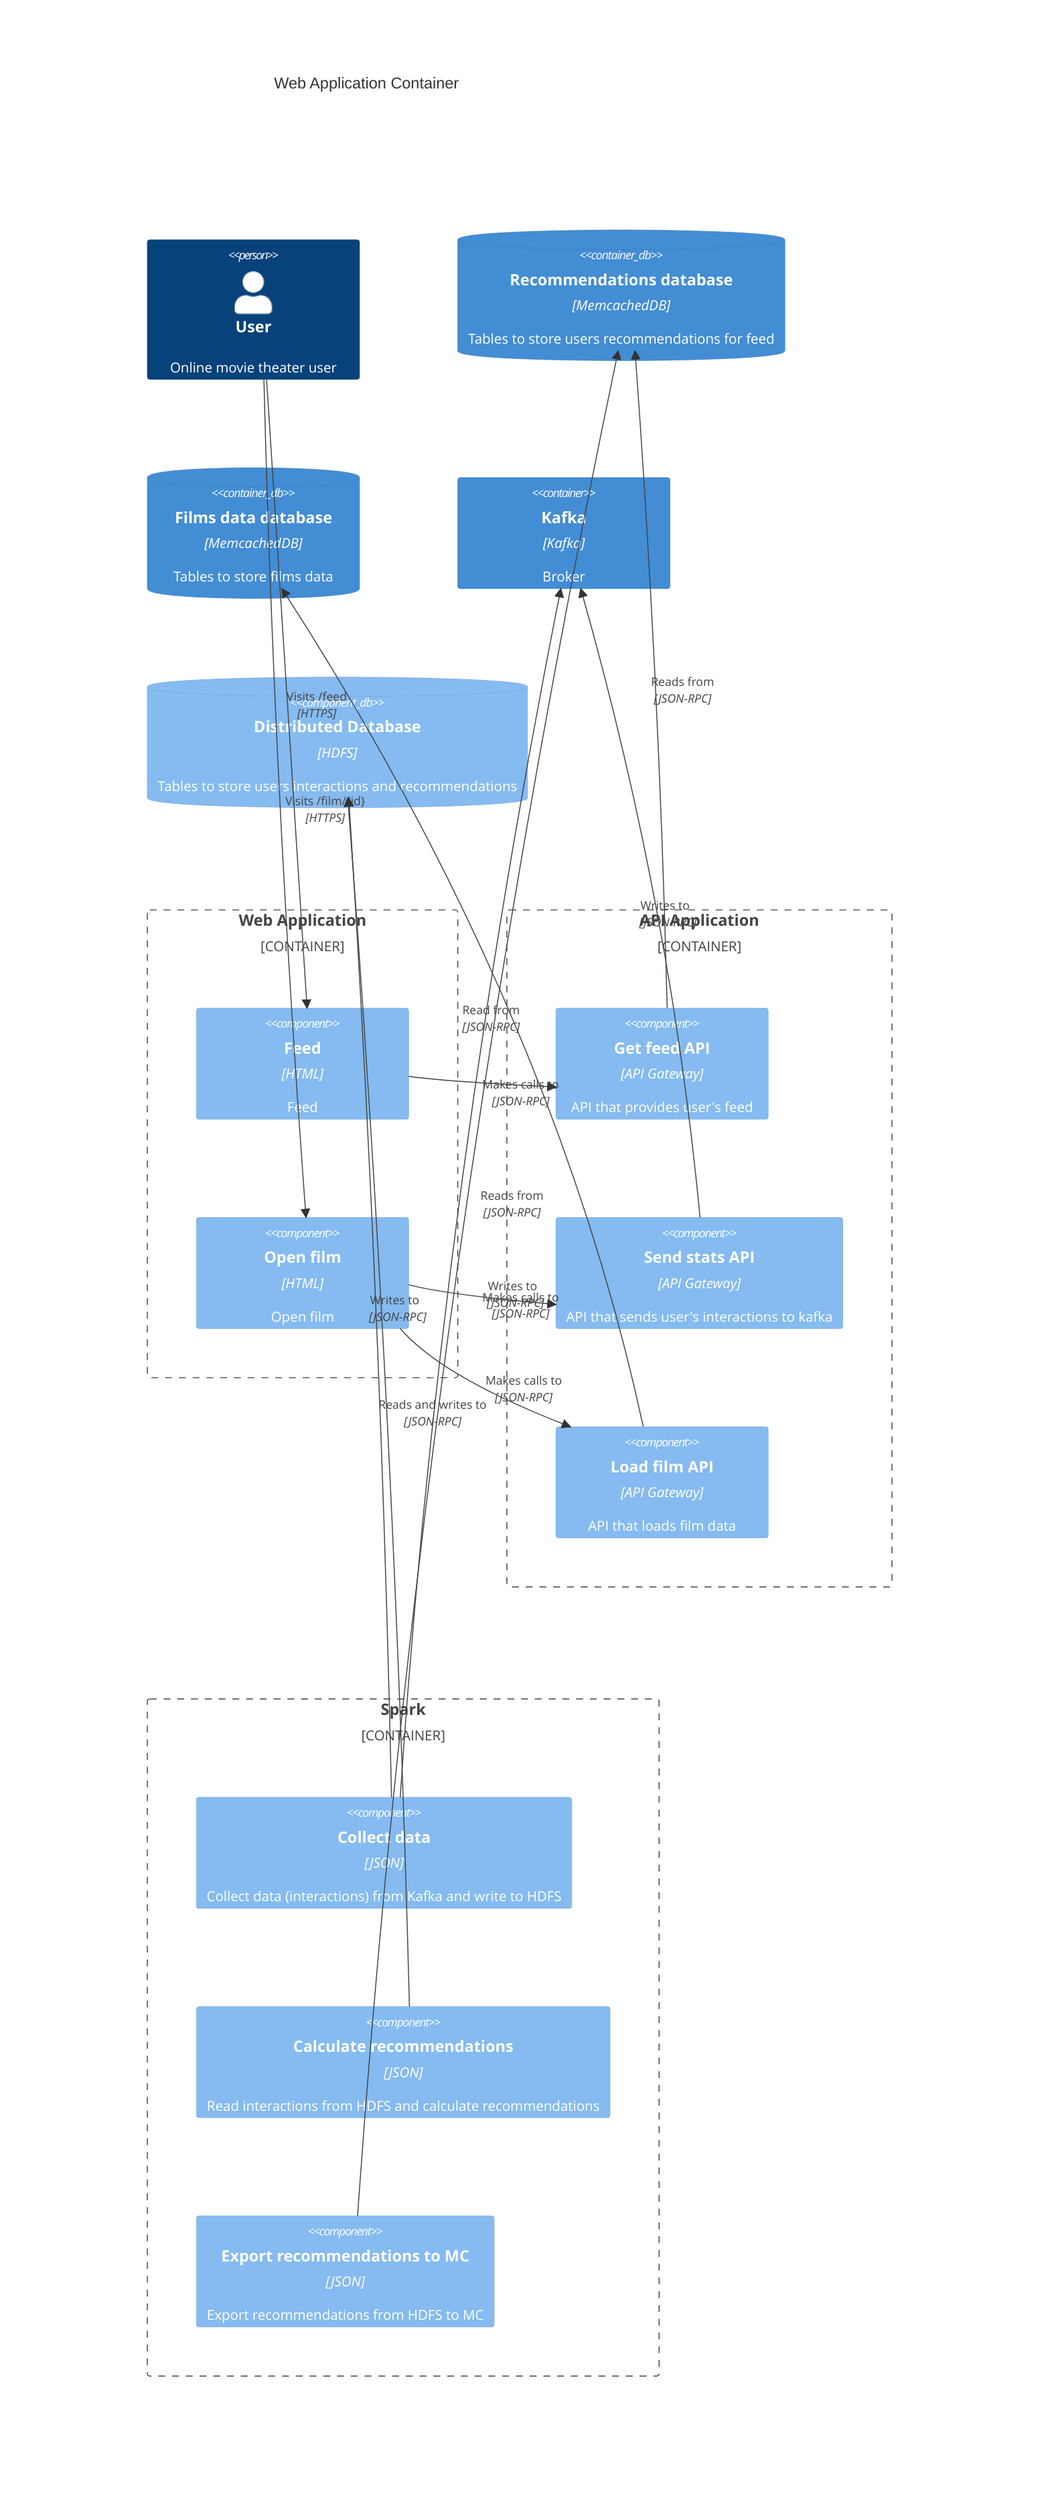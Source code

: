 C4Context
    accTitle: Web Application Container
    accDescr: Components

    Person(user, "User", "Online movie theater user")

    Container_Boundary(webApp, "Web Application", "") {
        Component(feedApp, "Feed", "HTML", "Feed")
        Component(openFilm, "Open film", "HTML", "Open film")
    }
	
    Container_Boundary(apiApp, "API Application", "") {
        Component(feedApi, "Get feed API", "API Gateway", "API that provides user's feed")
        Component(sendStatsApi, "Send stats API", "API Gateway", "API that sends user's interactions to kafka")
        Component(loadFilmApi, "Load film API", "API Gateway", "API that loads film data")
    }
	
    ContainerDb(rmc, "Recommendations database", "MemcachedDB", "Tables to store users recommendations for feed")
    ContainerDb(fmc, "Films data database", "MemcachedDB", "Tables to store films data")
	
    Container(kafka, "Kafka", "Kafka", "Broker")
	
    ComponentDb(hdfs, "Distributed Database", "HDFS", "Tables to store users interactions and recommendations")
	
    Container_Boundary(spark, "Spark", "") {
        Component(collectData, "Collect data", "JSON", "Collect data (interactions) from Kafka and write to HDFS")
        Component(calculateRecs, "Calculate recommendations", "JSON", "Read interactions from HDFS and calculate recommendations")
        Component(exportRecs, "Export recommendations to MC", "JSON", "Export recommendations from HDFS to MC")
	}

    %% user section
    Rel(user, feedApp, "Visits /feed", "HTTPS")
    Rel(user, openFilm, "Visits /film/{id}", "HTTPS")
	
    %% app section
    Rel(feedApp, feedApi, "Makes calls to", "JSON-RPC")
    Rel(openFilm, sendStatsApi, "Makes calls to", "JSON-RPC")
    Rel(openFilm, loadFilmApi, "Makes calls to", "JSON-RPC")
	
    %% api section
    Rel(feedApi, rmc, "Reads from", "JSON-RPC")
    Rel(sendStatsApi, kafka, "Writes to", "JSON-RPC")
    Rel(loadFilmApi, fmc, "Read from", "JSON-RPC")
	
    %% hadoop section
    Rel(collectData, kafka, "Reads from", "JSON-RPC")
    Rel(collectData, hdfs, "Writes to", "JSON-RPC")
    Rel(calculateRecs, hdfs, "Reads and writes to", "JSON-RPC")
    Rel(exportRecs, rmc, "Writes to", "JSON-RPC")